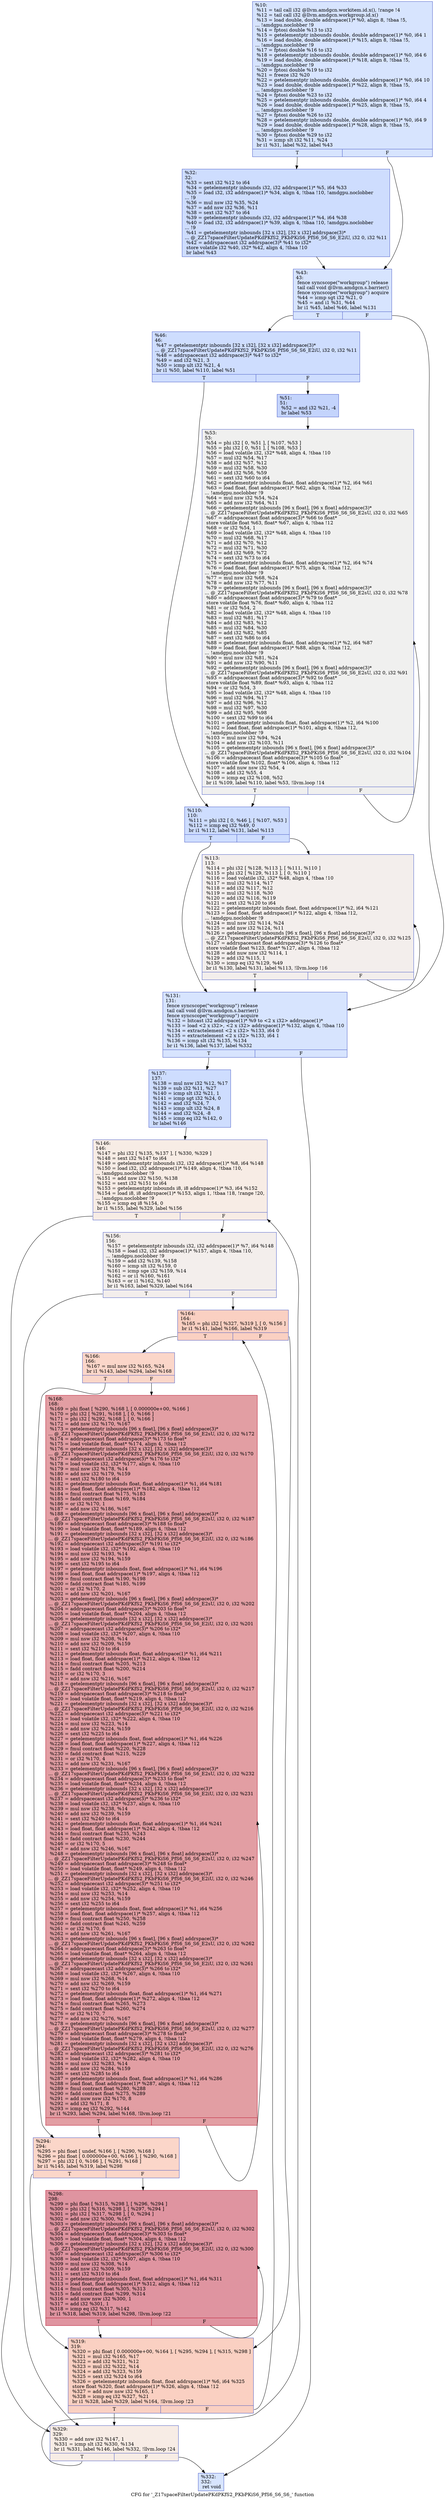 digraph "CFG for '_Z17spaceFilterUpdatePKdPKfS2_PKbPKiS6_PfS6_S6_S6_' function" {
	label="CFG for '_Z17spaceFilterUpdatePKdPKfS2_PKbPKiS6_PfS6_S6_S6_' function";

	Node0x5b84a50 [shape=record,color="#3d50c3ff", style=filled, fillcolor="#a5c3fe70",label="{%10:\l  %11 = tail call i32 @llvm.amdgcn.workitem.id.x(), !range !4\l  %12 = tail call i32 @llvm.amdgcn.workgroup.id.x()\l  %13 = load double, double addrspace(1)* %0, align 8, !tbaa !5,\l... !amdgpu.noclobber !9\l  %14 = fptosi double %13 to i32\l  %15 = getelementptr inbounds double, double addrspace(1)* %0, i64 1\l  %16 = load double, double addrspace(1)* %15, align 8, !tbaa !5,\l... !amdgpu.noclobber !9\l  %17 = fptosi double %16 to i32\l  %18 = getelementptr inbounds double, double addrspace(1)* %0, i64 6\l  %19 = load double, double addrspace(1)* %18, align 8, !tbaa !5,\l... !amdgpu.noclobber !9\l  %20 = fptosi double %19 to i32\l  %21 = freeze i32 %20\l  %22 = getelementptr inbounds double, double addrspace(1)* %0, i64 10\l  %23 = load double, double addrspace(1)* %22, align 8, !tbaa !5,\l... !amdgpu.noclobber !9\l  %24 = fptosi double %23 to i32\l  %25 = getelementptr inbounds double, double addrspace(1)* %0, i64 4\l  %26 = load double, double addrspace(1)* %25, align 8, !tbaa !5,\l... !amdgpu.noclobber !9\l  %27 = fptosi double %26 to i32\l  %28 = getelementptr inbounds double, double addrspace(1)* %0, i64 9\l  %29 = load double, double addrspace(1)* %28, align 8, !tbaa !5,\l... !amdgpu.noclobber !9\l  %30 = fptosi double %29 to i32\l  %31 = icmp slt i32 %11, %24\l  br i1 %31, label %32, label %43\l|{<s0>T|<s1>F}}"];
	Node0x5b84a50:s0 -> Node0x5b88290;
	Node0x5b84a50:s1 -> Node0x5b88320;
	Node0x5b88290 [shape=record,color="#3d50c3ff", style=filled, fillcolor="#8fb1fe70",label="{%32:\l32:                                               \l  %33 = sext i32 %12 to i64\l  %34 = getelementptr inbounds i32, i32 addrspace(1)* %5, i64 %33\l  %35 = load i32, i32 addrspace(1)* %34, align 4, !tbaa !10, !amdgpu.noclobber\l... !9\l  %36 = mul nsw i32 %35, %24\l  %37 = add nsw i32 %36, %11\l  %38 = sext i32 %37 to i64\l  %39 = getelementptr inbounds i32, i32 addrspace(1)* %4, i64 %38\l  %40 = load i32, i32 addrspace(1)* %39, align 4, !tbaa !10, !amdgpu.noclobber\l... !9\l  %41 = getelementptr inbounds [32 x i32], [32 x i32] addrspace(3)*\l... @_ZZ17spaceFilterUpdatePKdPKfS2_PKbPKiS6_PfS6_S6_S6_E2iU, i32 0, i32 %11\l  %42 = addrspacecast i32 addrspace(3)* %41 to i32*\l  store volatile i32 %40, i32* %42, align 4, !tbaa !10\l  br label %43\l}"];
	Node0x5b88290 -> Node0x5b88320;
	Node0x5b88320 [shape=record,color="#3d50c3ff", style=filled, fillcolor="#a5c3fe70",label="{%43:\l43:                                               \l  fence syncscope(\"workgroup\") release\l  tail call void @llvm.amdgcn.s.barrier()\l  fence syncscope(\"workgroup\") acquire\l  %44 = icmp sgt i32 %21, 0\l  %45 = and i1 %31, %44\l  br i1 %45, label %46, label %131\l|{<s0>T|<s1>F}}"];
	Node0x5b88320:s0 -> Node0x5b897e0;
	Node0x5b88320:s1 -> Node0x5b89830;
	Node0x5b897e0 [shape=record,color="#3d50c3ff", style=filled, fillcolor="#8fb1fe70",label="{%46:\l46:                                               \l  %47 = getelementptr inbounds [32 x i32], [32 x i32] addrspace(3)*\l... @_ZZ17spaceFilterUpdatePKdPKfS2_PKbPKiS6_PfS6_S6_S6_E2iU, i32 0, i32 %11\l  %48 = addrspacecast i32 addrspace(3)* %47 to i32*\l  %49 = and i32 %21, 3\l  %50 = icmp ult i32 %21, 4\l  br i1 %50, label %110, label %51\l|{<s0>T|<s1>F}}"];
	Node0x5b897e0:s0 -> Node0x5b89c20;
	Node0x5b897e0:s1 -> Node0x5b89c70;
	Node0x5b89c70 [shape=record,color="#3d50c3ff", style=filled, fillcolor="#7a9df870",label="{%51:\l51:                                               \l  %52 = and i32 %21, -4\l  br label %53\l}"];
	Node0x5b89c70 -> Node0x5b89e70;
	Node0x5b89e70 [shape=record,color="#3d50c3ff", style=filled, fillcolor="#dedcdb70",label="{%53:\l53:                                               \l  %54 = phi i32 [ 0, %51 ], [ %107, %53 ]\l  %55 = phi i32 [ 0, %51 ], [ %108, %53 ]\l  %56 = load volatile i32, i32* %48, align 4, !tbaa !10\l  %57 = mul i32 %54, %17\l  %58 = add i32 %57, %12\l  %59 = mul i32 %58, %30\l  %60 = add i32 %56, %59\l  %61 = sext i32 %60 to i64\l  %62 = getelementptr inbounds float, float addrspace(1)* %2, i64 %61\l  %63 = load float, float addrspace(1)* %62, align 4, !tbaa !12,\l... !amdgpu.noclobber !9\l  %64 = mul nsw i32 %54, %24\l  %65 = add nsw i32 %64, %11\l  %66 = getelementptr inbounds [96 x float], [96 x float] addrspace(3)*\l... @_ZZ17spaceFilterUpdatePKdPKfS2_PKbPKiS6_PfS6_S6_S6_E2sU, i32 0, i32 %65\l  %67 = addrspacecast float addrspace(3)* %66 to float*\l  store volatile float %63, float* %67, align 4, !tbaa !12\l  %68 = or i32 %54, 1\l  %69 = load volatile i32, i32* %48, align 4, !tbaa !10\l  %70 = mul i32 %68, %17\l  %71 = add i32 %70, %12\l  %72 = mul i32 %71, %30\l  %73 = add i32 %69, %72\l  %74 = sext i32 %73 to i64\l  %75 = getelementptr inbounds float, float addrspace(1)* %2, i64 %74\l  %76 = load float, float addrspace(1)* %75, align 4, !tbaa !12,\l... !amdgpu.noclobber !9\l  %77 = mul nsw i32 %68, %24\l  %78 = add nsw i32 %77, %11\l  %79 = getelementptr inbounds [96 x float], [96 x float] addrspace(3)*\l... @_ZZ17spaceFilterUpdatePKdPKfS2_PKbPKiS6_PfS6_S6_S6_E2sU, i32 0, i32 %78\l  %80 = addrspacecast float addrspace(3)* %79 to float*\l  store volatile float %76, float* %80, align 4, !tbaa !12\l  %81 = or i32 %54, 2\l  %82 = load volatile i32, i32* %48, align 4, !tbaa !10\l  %83 = mul i32 %81, %17\l  %84 = add i32 %83, %12\l  %85 = mul i32 %84, %30\l  %86 = add i32 %82, %85\l  %87 = sext i32 %86 to i64\l  %88 = getelementptr inbounds float, float addrspace(1)* %2, i64 %87\l  %89 = load float, float addrspace(1)* %88, align 4, !tbaa !12,\l... !amdgpu.noclobber !9\l  %90 = mul nsw i32 %81, %24\l  %91 = add nsw i32 %90, %11\l  %92 = getelementptr inbounds [96 x float], [96 x float] addrspace(3)*\l... @_ZZ17spaceFilterUpdatePKdPKfS2_PKbPKiS6_PfS6_S6_S6_E2sU, i32 0, i32 %91\l  %93 = addrspacecast float addrspace(3)* %92 to float*\l  store volatile float %89, float* %93, align 4, !tbaa !12\l  %94 = or i32 %54, 3\l  %95 = load volatile i32, i32* %48, align 4, !tbaa !10\l  %96 = mul i32 %94, %17\l  %97 = add i32 %96, %12\l  %98 = mul i32 %97, %30\l  %99 = add i32 %95, %98\l  %100 = sext i32 %99 to i64\l  %101 = getelementptr inbounds float, float addrspace(1)* %2, i64 %100\l  %102 = load float, float addrspace(1)* %101, align 4, !tbaa !12,\l... !amdgpu.noclobber !9\l  %103 = mul nsw i32 %94, %24\l  %104 = add nsw i32 %103, %11\l  %105 = getelementptr inbounds [96 x float], [96 x float] addrspace(3)*\l... @_ZZ17spaceFilterUpdatePKdPKfS2_PKbPKiS6_PfS6_S6_S6_E2sU, i32 0, i32 %104\l  %106 = addrspacecast float addrspace(3)* %105 to float*\l  store volatile float %102, float* %106, align 4, !tbaa !12\l  %107 = add nuw nsw i32 %54, 4\l  %108 = add i32 %55, 4\l  %109 = icmp eq i32 %108, %52\l  br i1 %109, label %110, label %53, !llvm.loop !14\l|{<s0>T|<s1>F}}"];
	Node0x5b89e70:s0 -> Node0x5b89c20;
	Node0x5b89e70:s1 -> Node0x5b89e70;
	Node0x5b89c20 [shape=record,color="#3d50c3ff", style=filled, fillcolor="#8fb1fe70",label="{%110:\l110:                                              \l  %111 = phi i32 [ 0, %46 ], [ %107, %53 ]\l  %112 = icmp eq i32 %49, 0\l  br i1 %112, label %131, label %113\l|{<s0>T|<s1>F}}"];
	Node0x5b89c20:s0 -> Node0x5b89830;
	Node0x5b89c20:s1 -> Node0x5b8ce20;
	Node0x5b8ce20 [shape=record,color="#3d50c3ff", style=filled, fillcolor="#e3d9d370",label="{%113:\l113:                                              \l  %114 = phi i32 [ %128, %113 ], [ %111, %110 ]\l  %115 = phi i32 [ %129, %113 ], [ 0, %110 ]\l  %116 = load volatile i32, i32* %48, align 4, !tbaa !10\l  %117 = mul i32 %114, %17\l  %118 = add i32 %117, %12\l  %119 = mul i32 %118, %30\l  %120 = add i32 %116, %119\l  %121 = sext i32 %120 to i64\l  %122 = getelementptr inbounds float, float addrspace(1)* %2, i64 %121\l  %123 = load float, float addrspace(1)* %122, align 4, !tbaa !12,\l... !amdgpu.noclobber !9\l  %124 = mul nsw i32 %114, %24\l  %125 = add nsw i32 %124, %11\l  %126 = getelementptr inbounds [96 x float], [96 x float] addrspace(3)*\l... @_ZZ17spaceFilterUpdatePKdPKfS2_PKbPKiS6_PfS6_S6_S6_E2sU, i32 0, i32 %125\l  %127 = addrspacecast float addrspace(3)* %126 to float*\l  store volatile float %123, float* %127, align 4, !tbaa !12\l  %128 = add nuw nsw i32 %114, 1\l  %129 = add i32 %115, 1\l  %130 = icmp eq i32 %129, %49\l  br i1 %130, label %131, label %113, !llvm.loop !16\l|{<s0>T|<s1>F}}"];
	Node0x5b8ce20:s0 -> Node0x5b89830;
	Node0x5b8ce20:s1 -> Node0x5b8ce20;
	Node0x5b89830 [shape=record,color="#3d50c3ff", style=filled, fillcolor="#a5c3fe70",label="{%131:\l131:                                              \l  fence syncscope(\"workgroup\") release\l  tail call void @llvm.amdgcn.s.barrier()\l  fence syncscope(\"workgroup\") acquire\l  %132 = bitcast i32 addrspace(1)* %9 to \<2 x i32\> addrspace(1)*\l  %133 = load \<2 x i32\>, \<2 x i32\> addrspace(1)* %132, align 4, !tbaa !10\l  %134 = extractelement \<2 x i32\> %133, i64 0\l  %135 = extractelement \<2 x i32\> %133, i64 1\l  %136 = icmp slt i32 %135, %134\l  br i1 %136, label %137, label %332\l|{<s0>T|<s1>F}}"];
	Node0x5b89830:s0 -> Node0x5b8aaf0;
	Node0x5b89830:s1 -> Node0x5b8e9b0;
	Node0x5b8aaf0 [shape=record,color="#3d50c3ff", style=filled, fillcolor="#8fb1fe70",label="{%137:\l137:                                              \l  %138 = mul nsw i32 %12, %17\l  %139 = sub i32 %11, %27\l  %140 = icmp slt i32 %21, 1\l  %141 = icmp sgt i32 %24, 0\l  %142 = and i32 %24, 7\l  %143 = icmp ult i32 %24, 8\l  %144 = and i32 %24, -8\l  %145 = icmp eq i32 %142, 0\l  br label %146\l}"];
	Node0x5b8aaf0 -> Node0x5b8efa0;
	Node0x5b8efa0 [shape=record,color="#3d50c3ff", style=filled, fillcolor="#ecd3c570",label="{%146:\l146:                                              \l  %147 = phi i32 [ %135, %137 ], [ %330, %329 ]\l  %148 = sext i32 %147 to i64\l  %149 = getelementptr inbounds i32, i32 addrspace(1)* %8, i64 %148\l  %150 = load i32, i32 addrspace(1)* %149, align 4, !tbaa !10,\l... !amdgpu.noclobber !9\l  %151 = add nsw i32 %150, %138\l  %152 = sext i32 %151 to i64\l  %153 = getelementptr inbounds i8, i8 addrspace(1)* %3, i64 %152\l  %154 = load i8, i8 addrspace(1)* %153, align 1, !tbaa !18, !range !20,\l... !amdgpu.noclobber !9\l  %155 = icmp eq i8 %154, 0\l  br i1 %155, label %329, label %156\l|{<s0>T|<s1>F}}"];
	Node0x5b8efa0:s0 -> Node0x5b8f090;
	Node0x5b8efa0:s1 -> Node0x5b8f960;
	Node0x5b8f960 [shape=record,color="#3d50c3ff", style=filled, fillcolor="#e3d9d370",label="{%156:\l156:                                              \l  %157 = getelementptr inbounds i32, i32 addrspace(1)* %7, i64 %148\l  %158 = load i32, i32 addrspace(1)* %157, align 4, !tbaa !10,\l... !amdgpu.noclobber !9\l  %159 = add i32 %139, %158\l  %160 = icmp slt i32 %159, 0\l  %161 = icmp sge i32 %159, %14\l  %162 = or i1 %160, %161\l  %163 = or i1 %162, %140\l  br i1 %163, label %329, label %164\l|{<s0>T|<s1>F}}"];
	Node0x5b8f960:s0 -> Node0x5b8f090;
	Node0x5b8f960:s1 -> Node0x5b8fe70;
	Node0x5b8fe70 [shape=record,color="#3d50c3ff", style=filled, fillcolor="#f3947570",label="{%164:\l164:                                              \l  %165 = phi i32 [ %327, %319 ], [ 0, %156 ]\l  br i1 %141, label %166, label %319\l|{<s0>T|<s1>F}}"];
	Node0x5b8fe70:s0 -> Node0x5b900f0;
	Node0x5b8fe70:s1 -> Node0x5b8ffb0;
	Node0x5b900f0 [shape=record,color="#3d50c3ff", style=filled, fillcolor="#f6a38570",label="{%166:\l166:                                              \l  %167 = mul nsw i32 %165, %24\l  br i1 %143, label %294, label %168\l|{<s0>T|<s1>F}}"];
	Node0x5b900f0:s0 -> Node0x5b902c0;
	Node0x5b900f0:s1 -> Node0x5b90310;
	Node0x5b90310 [shape=record,color="#b70d28ff", style=filled, fillcolor="#be242e70",label="{%168:\l168:                                              \l  %169 = phi float [ %290, %168 ], [ 0.000000e+00, %166 ]\l  %170 = phi i32 [ %291, %168 ], [ 0, %166 ]\l  %171 = phi i32 [ %292, %168 ], [ 0, %166 ]\l  %172 = add nsw i32 %170, %167\l  %173 = getelementptr inbounds [96 x float], [96 x float] addrspace(3)*\l... @_ZZ17spaceFilterUpdatePKdPKfS2_PKbPKiS6_PfS6_S6_S6_E2sU, i32 0, i32 %172\l  %174 = addrspacecast float addrspace(3)* %173 to float*\l  %175 = load volatile float, float* %174, align 4, !tbaa !12\l  %176 = getelementptr inbounds [32 x i32], [32 x i32] addrspace(3)*\l... @_ZZ17spaceFilterUpdatePKdPKfS2_PKbPKiS6_PfS6_S6_S6_E2iU, i32 0, i32 %170\l  %177 = addrspacecast i32 addrspace(3)* %176 to i32*\l  %178 = load volatile i32, i32* %177, align 4, !tbaa !10\l  %179 = mul nsw i32 %178, %14\l  %180 = add nsw i32 %179, %159\l  %181 = sext i32 %180 to i64\l  %182 = getelementptr inbounds float, float addrspace(1)* %1, i64 %181\l  %183 = load float, float addrspace(1)* %182, align 4, !tbaa !12\l  %184 = fmul contract float %175, %183\l  %185 = fadd contract float %169, %184\l  %186 = or i32 %170, 1\l  %187 = add nsw i32 %186, %167\l  %188 = getelementptr inbounds [96 x float], [96 x float] addrspace(3)*\l... @_ZZ17spaceFilterUpdatePKdPKfS2_PKbPKiS6_PfS6_S6_S6_E2sU, i32 0, i32 %187\l  %189 = addrspacecast float addrspace(3)* %188 to float*\l  %190 = load volatile float, float* %189, align 4, !tbaa !12\l  %191 = getelementptr inbounds [32 x i32], [32 x i32] addrspace(3)*\l... @_ZZ17spaceFilterUpdatePKdPKfS2_PKbPKiS6_PfS6_S6_S6_E2iU, i32 0, i32 %186\l  %192 = addrspacecast i32 addrspace(3)* %191 to i32*\l  %193 = load volatile i32, i32* %192, align 4, !tbaa !10\l  %194 = mul nsw i32 %193, %14\l  %195 = add nsw i32 %194, %159\l  %196 = sext i32 %195 to i64\l  %197 = getelementptr inbounds float, float addrspace(1)* %1, i64 %196\l  %198 = load float, float addrspace(1)* %197, align 4, !tbaa !12\l  %199 = fmul contract float %190, %198\l  %200 = fadd contract float %185, %199\l  %201 = or i32 %170, 2\l  %202 = add nsw i32 %201, %167\l  %203 = getelementptr inbounds [96 x float], [96 x float] addrspace(3)*\l... @_ZZ17spaceFilterUpdatePKdPKfS2_PKbPKiS6_PfS6_S6_S6_E2sU, i32 0, i32 %202\l  %204 = addrspacecast float addrspace(3)* %203 to float*\l  %205 = load volatile float, float* %204, align 4, !tbaa !12\l  %206 = getelementptr inbounds [32 x i32], [32 x i32] addrspace(3)*\l... @_ZZ17spaceFilterUpdatePKdPKfS2_PKbPKiS6_PfS6_S6_S6_E2iU, i32 0, i32 %201\l  %207 = addrspacecast i32 addrspace(3)* %206 to i32*\l  %208 = load volatile i32, i32* %207, align 4, !tbaa !10\l  %209 = mul nsw i32 %208, %14\l  %210 = add nsw i32 %209, %159\l  %211 = sext i32 %210 to i64\l  %212 = getelementptr inbounds float, float addrspace(1)* %1, i64 %211\l  %213 = load float, float addrspace(1)* %212, align 4, !tbaa !12\l  %214 = fmul contract float %205, %213\l  %215 = fadd contract float %200, %214\l  %216 = or i32 %170, 3\l  %217 = add nsw i32 %216, %167\l  %218 = getelementptr inbounds [96 x float], [96 x float] addrspace(3)*\l... @_ZZ17spaceFilterUpdatePKdPKfS2_PKbPKiS6_PfS6_S6_S6_E2sU, i32 0, i32 %217\l  %219 = addrspacecast float addrspace(3)* %218 to float*\l  %220 = load volatile float, float* %219, align 4, !tbaa !12\l  %221 = getelementptr inbounds [32 x i32], [32 x i32] addrspace(3)*\l... @_ZZ17spaceFilterUpdatePKdPKfS2_PKbPKiS6_PfS6_S6_S6_E2iU, i32 0, i32 %216\l  %222 = addrspacecast i32 addrspace(3)* %221 to i32*\l  %223 = load volatile i32, i32* %222, align 4, !tbaa !10\l  %224 = mul nsw i32 %223, %14\l  %225 = add nsw i32 %224, %159\l  %226 = sext i32 %225 to i64\l  %227 = getelementptr inbounds float, float addrspace(1)* %1, i64 %226\l  %228 = load float, float addrspace(1)* %227, align 4, !tbaa !12\l  %229 = fmul contract float %220, %228\l  %230 = fadd contract float %215, %229\l  %231 = or i32 %170, 4\l  %232 = add nsw i32 %231, %167\l  %233 = getelementptr inbounds [96 x float], [96 x float] addrspace(3)*\l... @_ZZ17spaceFilterUpdatePKdPKfS2_PKbPKiS6_PfS6_S6_S6_E2sU, i32 0, i32 %232\l  %234 = addrspacecast float addrspace(3)* %233 to float*\l  %235 = load volatile float, float* %234, align 4, !tbaa !12\l  %236 = getelementptr inbounds [32 x i32], [32 x i32] addrspace(3)*\l... @_ZZ17spaceFilterUpdatePKdPKfS2_PKbPKiS6_PfS6_S6_S6_E2iU, i32 0, i32 %231\l  %237 = addrspacecast i32 addrspace(3)* %236 to i32*\l  %238 = load volatile i32, i32* %237, align 4, !tbaa !10\l  %239 = mul nsw i32 %238, %14\l  %240 = add nsw i32 %239, %159\l  %241 = sext i32 %240 to i64\l  %242 = getelementptr inbounds float, float addrspace(1)* %1, i64 %241\l  %243 = load float, float addrspace(1)* %242, align 4, !tbaa !12\l  %244 = fmul contract float %235, %243\l  %245 = fadd contract float %230, %244\l  %246 = or i32 %170, 5\l  %247 = add nsw i32 %246, %167\l  %248 = getelementptr inbounds [96 x float], [96 x float] addrspace(3)*\l... @_ZZ17spaceFilterUpdatePKdPKfS2_PKbPKiS6_PfS6_S6_S6_E2sU, i32 0, i32 %247\l  %249 = addrspacecast float addrspace(3)* %248 to float*\l  %250 = load volatile float, float* %249, align 4, !tbaa !12\l  %251 = getelementptr inbounds [32 x i32], [32 x i32] addrspace(3)*\l... @_ZZ17spaceFilterUpdatePKdPKfS2_PKbPKiS6_PfS6_S6_S6_E2iU, i32 0, i32 %246\l  %252 = addrspacecast i32 addrspace(3)* %251 to i32*\l  %253 = load volatile i32, i32* %252, align 4, !tbaa !10\l  %254 = mul nsw i32 %253, %14\l  %255 = add nsw i32 %254, %159\l  %256 = sext i32 %255 to i64\l  %257 = getelementptr inbounds float, float addrspace(1)* %1, i64 %256\l  %258 = load float, float addrspace(1)* %257, align 4, !tbaa !12\l  %259 = fmul contract float %250, %258\l  %260 = fadd contract float %245, %259\l  %261 = or i32 %170, 6\l  %262 = add nsw i32 %261, %167\l  %263 = getelementptr inbounds [96 x float], [96 x float] addrspace(3)*\l... @_ZZ17spaceFilterUpdatePKdPKfS2_PKbPKiS6_PfS6_S6_S6_E2sU, i32 0, i32 %262\l  %264 = addrspacecast float addrspace(3)* %263 to float*\l  %265 = load volatile float, float* %264, align 4, !tbaa !12\l  %266 = getelementptr inbounds [32 x i32], [32 x i32] addrspace(3)*\l... @_ZZ17spaceFilterUpdatePKdPKfS2_PKbPKiS6_PfS6_S6_S6_E2iU, i32 0, i32 %261\l  %267 = addrspacecast i32 addrspace(3)* %266 to i32*\l  %268 = load volatile i32, i32* %267, align 4, !tbaa !10\l  %269 = mul nsw i32 %268, %14\l  %270 = add nsw i32 %269, %159\l  %271 = sext i32 %270 to i64\l  %272 = getelementptr inbounds float, float addrspace(1)* %1, i64 %271\l  %273 = load float, float addrspace(1)* %272, align 4, !tbaa !12\l  %274 = fmul contract float %265, %273\l  %275 = fadd contract float %260, %274\l  %276 = or i32 %170, 7\l  %277 = add nsw i32 %276, %167\l  %278 = getelementptr inbounds [96 x float], [96 x float] addrspace(3)*\l... @_ZZ17spaceFilterUpdatePKdPKfS2_PKbPKiS6_PfS6_S6_S6_E2sU, i32 0, i32 %277\l  %279 = addrspacecast float addrspace(3)* %278 to float*\l  %280 = load volatile float, float* %279, align 4, !tbaa !12\l  %281 = getelementptr inbounds [32 x i32], [32 x i32] addrspace(3)*\l... @_ZZ17spaceFilterUpdatePKdPKfS2_PKbPKiS6_PfS6_S6_S6_E2iU, i32 0, i32 %276\l  %282 = addrspacecast i32 addrspace(3)* %281 to i32*\l  %283 = load volatile i32, i32* %282, align 4, !tbaa !10\l  %284 = mul nsw i32 %283, %14\l  %285 = add nsw i32 %284, %159\l  %286 = sext i32 %285 to i64\l  %287 = getelementptr inbounds float, float addrspace(1)* %1, i64 %286\l  %288 = load float, float addrspace(1)* %287, align 4, !tbaa !12\l  %289 = fmul contract float %280, %288\l  %290 = fadd contract float %275, %289\l  %291 = add nuw nsw i32 %170, 8\l  %292 = add i32 %171, 8\l  %293 = icmp eq i32 %292, %144\l  br i1 %293, label %294, label %168, !llvm.loop !21\l|{<s0>T|<s1>F}}"];
	Node0x5b90310:s0 -> Node0x5b902c0;
	Node0x5b90310:s1 -> Node0x5b90310;
	Node0x5b902c0 [shape=record,color="#3d50c3ff", style=filled, fillcolor="#f6a38570",label="{%294:\l294:                                              \l  %295 = phi float [ undef, %166 ], [ %290, %168 ]\l  %296 = phi float [ 0.000000e+00, %166 ], [ %290, %168 ]\l  %297 = phi i32 [ 0, %166 ], [ %291, %168 ]\l  br i1 %145, label %319, label %298\l|{<s0>T|<s1>F}}"];
	Node0x5b902c0:s0 -> Node0x5b8ffb0;
	Node0x5b902c0:s1 -> Node0x5b969f0;
	Node0x5b969f0 [shape=record,color="#b70d28ff", style=filled, fillcolor="#b70d2870",label="{%298:\l298:                                              \l  %299 = phi float [ %315, %298 ], [ %296, %294 ]\l  %300 = phi i32 [ %316, %298 ], [ %297, %294 ]\l  %301 = phi i32 [ %317, %298 ], [ 0, %294 ]\l  %302 = add nsw i32 %300, %167\l  %303 = getelementptr inbounds [96 x float], [96 x float] addrspace(3)*\l... @_ZZ17spaceFilterUpdatePKdPKfS2_PKbPKiS6_PfS6_S6_S6_E2sU, i32 0, i32 %302\l  %304 = addrspacecast float addrspace(3)* %303 to float*\l  %305 = load volatile float, float* %304, align 4, !tbaa !12\l  %306 = getelementptr inbounds [32 x i32], [32 x i32] addrspace(3)*\l... @_ZZ17spaceFilterUpdatePKdPKfS2_PKbPKiS6_PfS6_S6_S6_E2iU, i32 0, i32 %300\l  %307 = addrspacecast i32 addrspace(3)* %306 to i32*\l  %308 = load volatile i32, i32* %307, align 4, !tbaa !10\l  %309 = mul nsw i32 %308, %14\l  %310 = add nsw i32 %309, %159\l  %311 = sext i32 %310 to i64\l  %312 = getelementptr inbounds float, float addrspace(1)* %1, i64 %311\l  %313 = load float, float addrspace(1)* %312, align 4, !tbaa !12\l  %314 = fmul contract float %305, %313\l  %315 = fadd contract float %299, %314\l  %316 = add nuw nsw i32 %300, 1\l  %317 = add i32 %301, 1\l  %318 = icmp eq i32 %317, %142\l  br i1 %318, label %319, label %298, !llvm.loop !22\l|{<s0>T|<s1>F}}"];
	Node0x5b969f0:s0 -> Node0x5b8ffb0;
	Node0x5b969f0:s1 -> Node0x5b969f0;
	Node0x5b8ffb0 [shape=record,color="#3d50c3ff", style=filled, fillcolor="#f3947570",label="{%319:\l319:                                              \l  %320 = phi float [ 0.000000e+00, %164 ], [ %295, %294 ], [ %315, %298 ]\l  %321 = mul i32 %165, %17\l  %322 = add i32 %321, %12\l  %323 = mul i32 %322, %14\l  %324 = add i32 %323, %159\l  %325 = sext i32 %324 to i64\l  %326 = getelementptr inbounds float, float addrspace(1)* %6, i64 %325\l  store float %320, float addrspace(1)* %326, align 4, !tbaa !12\l  %327 = add nuw nsw i32 %165, 1\l  %328 = icmp eq i32 %327, %21\l  br i1 %328, label %329, label %164, !llvm.loop !23\l|{<s0>T|<s1>F}}"];
	Node0x5b8ffb0:s0 -> Node0x5b8f090;
	Node0x5b8ffb0:s1 -> Node0x5b8fe70;
	Node0x5b8f090 [shape=record,color="#3d50c3ff", style=filled, fillcolor="#ecd3c570",label="{%329:\l329:                                              \l  %330 = add nsw i32 %147, 1\l  %331 = icmp slt i32 %330, %134\l  br i1 %331, label %146, label %332, !llvm.loop !24\l|{<s0>T|<s1>F}}"];
	Node0x5b8f090:s0 -> Node0x5b8efa0;
	Node0x5b8f090:s1 -> Node0x5b8e9b0;
	Node0x5b8e9b0 [shape=record,color="#3d50c3ff", style=filled, fillcolor="#a5c3fe70",label="{%332:\l332:                                              \l  ret void\l}"];
}
